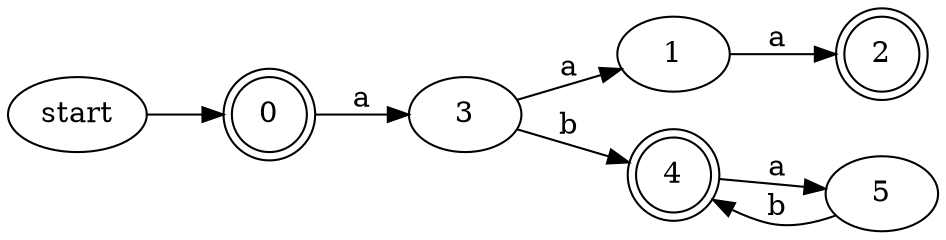 digraph {
    rankdir=LR;
    0 [ shape=doublecircle, label = "0" ]
    1 [ label = "1" ]
    2 [ shape=doublecircle, label = "2" ]
    3 [ label = "3" ]
    4 [ shape=doublecircle, label = "4" ]
    5 [ label = "5" ]
    6 [ label = "start" ]
    0 -> 3 [ label = "a" ]
    1 -> 2 [ label = "a" ]
    3 -> 1 [ label = "a" ]
    3 -> 4 [ label = "b" ]
    4 -> 5 [ label = "a" ]
    5 -> 4 [ label = "b" ]
    6 -> 0 [ label = "" ]
}
